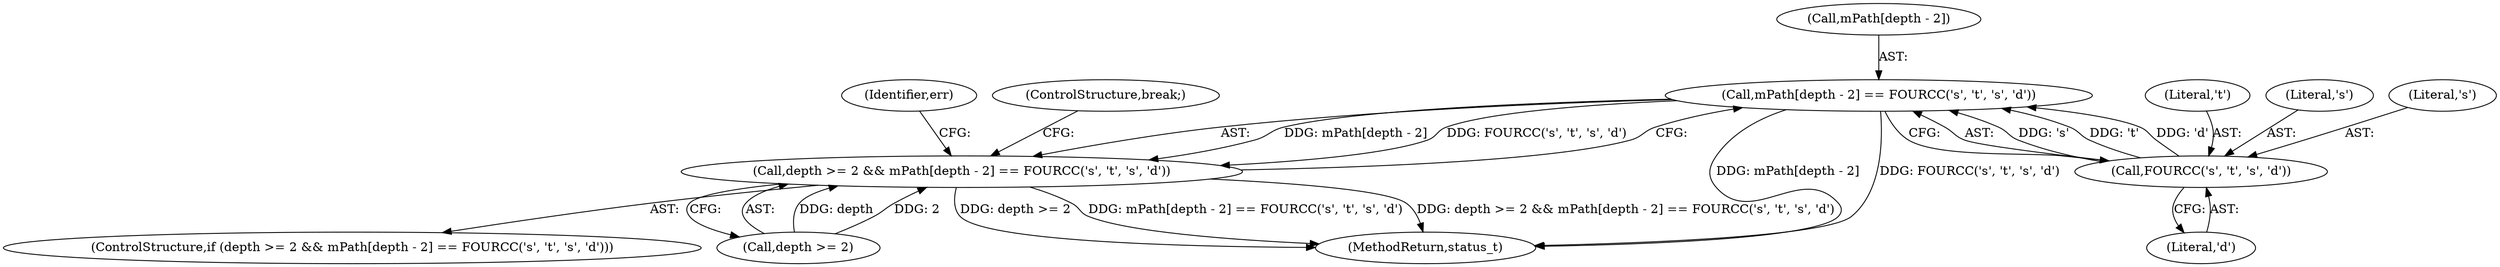 digraph "0_Android_8a3a2f6ea7defe1a81bb32b3c9f3537f84749b9d@array" {
"1003711" [label="(Call,mPath[depth - 2] == FOURCC('s', 't', 's', 'd'))"];
"1003717" [label="(Call,FOURCC('s', 't', 's', 'd'))"];
"1003707" [label="(Call,depth >= 2 && mPath[depth - 2] == FOURCC('s', 't', 's', 'd'))"];
"1003707" [label="(Call,depth >= 2 && mPath[depth - 2] == FOURCC('s', 't', 's', 'd'))"];
"1003736" [label="(ControlStructure,break;)"];
"1003923" [label="(MethodReturn,status_t)"];
"1003706" [label="(ControlStructure,if (depth >= 2 && mPath[depth - 2] == FOURCC('s', 't', 's', 'd')))"];
"1003719" [label="(Literal,'t')"];
"1003721" [label="(Literal,'d')"];
"1003718" [label="(Literal,'s')"];
"1003717" [label="(Call,FOURCC('s', 't', 's', 'd'))"];
"1003725" [label="(Identifier,err)"];
"1003720" [label="(Literal,'s')"];
"1003712" [label="(Call,mPath[depth - 2])"];
"1003708" [label="(Call,depth >= 2)"];
"1003711" [label="(Call,mPath[depth - 2] == FOURCC('s', 't', 's', 'd'))"];
"1003711" -> "1003707"  [label="AST: "];
"1003711" -> "1003717"  [label="CFG: "];
"1003712" -> "1003711"  [label="AST: "];
"1003717" -> "1003711"  [label="AST: "];
"1003707" -> "1003711"  [label="CFG: "];
"1003711" -> "1003923"  [label="DDG: mPath[depth - 2]"];
"1003711" -> "1003923"  [label="DDG: FOURCC('s', 't', 's', 'd')"];
"1003711" -> "1003707"  [label="DDG: mPath[depth - 2]"];
"1003711" -> "1003707"  [label="DDG: FOURCC('s', 't', 's', 'd')"];
"1003717" -> "1003711"  [label="DDG: 's'"];
"1003717" -> "1003711"  [label="DDG: 't'"];
"1003717" -> "1003711"  [label="DDG: 'd'"];
"1003717" -> "1003721"  [label="CFG: "];
"1003718" -> "1003717"  [label="AST: "];
"1003719" -> "1003717"  [label="AST: "];
"1003720" -> "1003717"  [label="AST: "];
"1003721" -> "1003717"  [label="AST: "];
"1003707" -> "1003706"  [label="AST: "];
"1003707" -> "1003708"  [label="CFG: "];
"1003708" -> "1003707"  [label="AST: "];
"1003725" -> "1003707"  [label="CFG: "];
"1003736" -> "1003707"  [label="CFG: "];
"1003707" -> "1003923"  [label="DDG: depth >= 2 && mPath[depth - 2] == FOURCC('s', 't', 's', 'd')"];
"1003707" -> "1003923"  [label="DDG: depth >= 2"];
"1003707" -> "1003923"  [label="DDG: mPath[depth - 2] == FOURCC('s', 't', 's', 'd')"];
"1003708" -> "1003707"  [label="DDG: depth"];
"1003708" -> "1003707"  [label="DDG: 2"];
}
